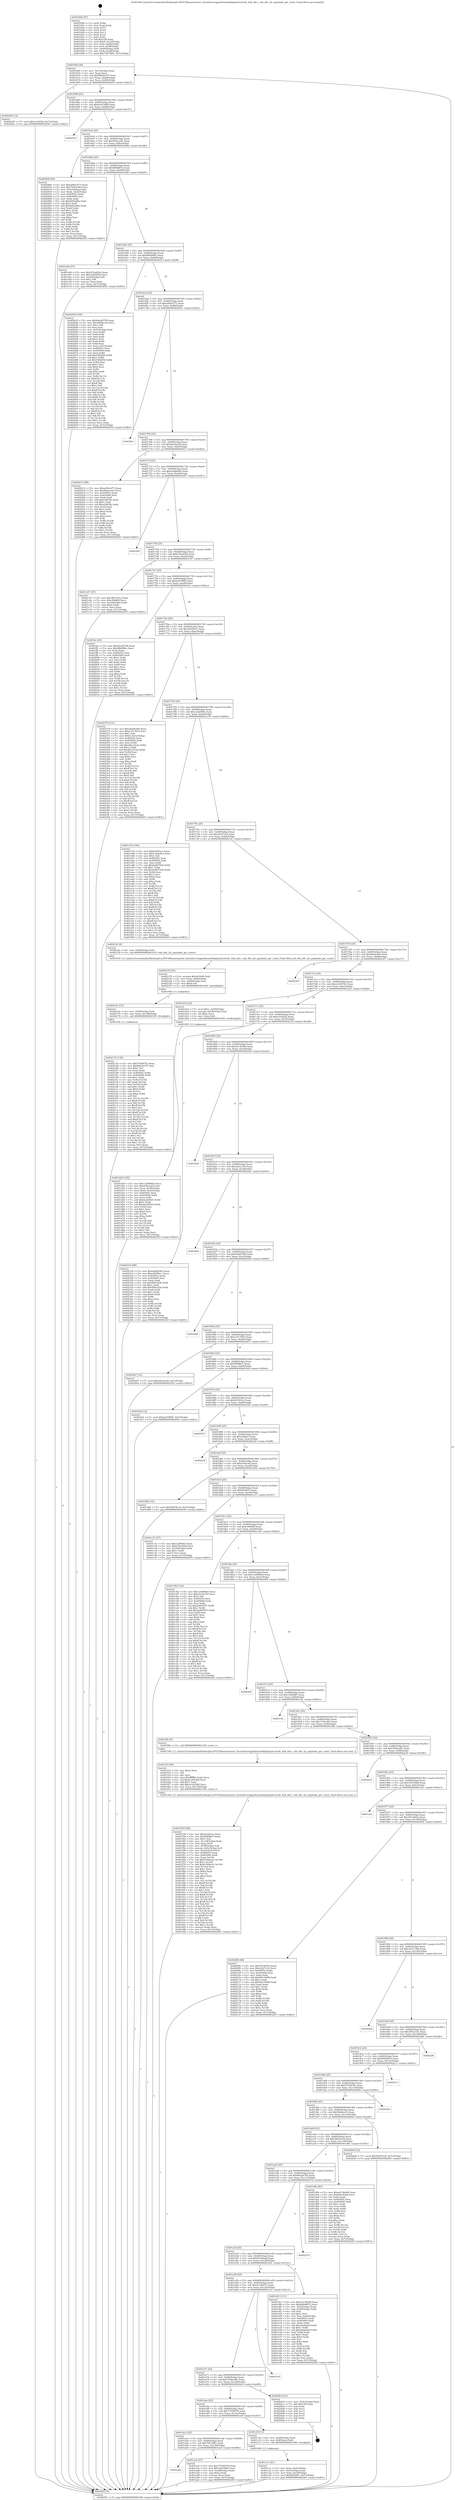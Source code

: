 digraph "0x401640" {
  label = "0x401640 (/mnt/c/Users/mathe/Desktop/tcc/POCII/binaries/extr_linuxdriversgpudrmamddisplaydccoredc_link_ddc.c_dal_ddc_i2c_payloads_get_count_Final-ollvm.out::main(0))"
  labelloc = "t"
  node[shape=record]

  Entry [label="",width=0.3,height=0.3,shape=circle,fillcolor=black,style=filled]
  "0x40166f" [label="{
     0x40166f [26]\l
     | [instrs]\l
     &nbsp;&nbsp;0x40166f \<+3\>: mov -0x7c(%rbp),%eax\l
     &nbsp;&nbsp;0x401672 \<+2\>: mov %eax,%ecx\l
     &nbsp;&nbsp;0x401674 \<+6\>: sub $0x86b3b747,%ecx\l
     &nbsp;&nbsp;0x40167a \<+3\>: mov %eax,-0x80(%rbp)\l
     &nbsp;&nbsp;0x40167d \<+6\>: mov %ecx,-0x84(%rbp)\l
     &nbsp;&nbsp;0x401683 \<+6\>: je 0000000000402205 \<main+0xbc5\>\l
  }"]
  "0x402205" [label="{
     0x402205 [12]\l
     | [instrs]\l
     &nbsp;&nbsp;0x402205 \<+7\>: movl $0xe3cf2f24,-0x7c(%rbp)\l
     &nbsp;&nbsp;0x40220c \<+5\>: jmp 00000000004025f3 \<main+0xfb3\>\l
  }"]
  "0x401689" [label="{
     0x401689 [25]\l
     | [instrs]\l
     &nbsp;&nbsp;0x401689 \<+5\>: jmp 000000000040168e \<main+0x4e\>\l
     &nbsp;&nbsp;0x40168e \<+3\>: mov -0x80(%rbp),%eax\l
     &nbsp;&nbsp;0x401691 \<+5\>: sub $0x8c9c7d94,%eax\l
     &nbsp;&nbsp;0x401696 \<+6\>: mov %eax,-0x88(%rbp)\l
     &nbsp;&nbsp;0x40169c \<+6\>: je 00000000004022a7 \<main+0xc67\>\l
  }"]
  Exit [label="",width=0.3,height=0.3,shape=circle,fillcolor=black,style=filled,peripheries=2]
  "0x4022a7" [label="{
     0x4022a7\l
  }", style=dashed]
  "0x4016a2" [label="{
     0x4016a2 [25]\l
     | [instrs]\l
     &nbsp;&nbsp;0x4016a2 \<+5\>: jmp 00000000004016a7 \<main+0x67\>\l
     &nbsp;&nbsp;0x4016a7 \<+3\>: mov -0x80(%rbp),%eax\l
     &nbsp;&nbsp;0x4016aa \<+5\>: sub $0x944ecc61,%eax\l
     &nbsp;&nbsp;0x4016af \<+6\>: mov %eax,-0x8c(%rbp)\l
     &nbsp;&nbsp;0x4016b5 \<+6\>: je 000000000040246b \<main+0xe2b\>\l
  }"]
  "0x40217b" [label="{
     0x40217b [138]\l
     | [instrs]\l
     &nbsp;&nbsp;0x40217b \<+5\>: mov $0x57e9476c,%eax\l
     &nbsp;&nbsp;0x402180 \<+5\>: mov $0x86b3b747,%esi\l
     &nbsp;&nbsp;0x402185 \<+2\>: mov $0x1,%cl\l
     &nbsp;&nbsp;0x402187 \<+2\>: xor %edx,%edx\l
     &nbsp;&nbsp;0x402189 \<+8\>: mov 0x40505c,%r8d\l
     &nbsp;&nbsp;0x402191 \<+8\>: mov 0x405060,%r9d\l
     &nbsp;&nbsp;0x402199 \<+3\>: sub $0x1,%edx\l
     &nbsp;&nbsp;0x40219c \<+3\>: mov %r8d,%r10d\l
     &nbsp;&nbsp;0x40219f \<+3\>: add %edx,%r10d\l
     &nbsp;&nbsp;0x4021a2 \<+4\>: imul %r10d,%r8d\l
     &nbsp;&nbsp;0x4021a6 \<+4\>: and $0x1,%r8d\l
     &nbsp;&nbsp;0x4021aa \<+4\>: cmp $0x0,%r8d\l
     &nbsp;&nbsp;0x4021ae \<+4\>: sete %r11b\l
     &nbsp;&nbsp;0x4021b2 \<+4\>: cmp $0xa,%r9d\l
     &nbsp;&nbsp;0x4021b6 \<+3\>: setl %bl\l
     &nbsp;&nbsp;0x4021b9 \<+3\>: mov %r11b,%r14b\l
     &nbsp;&nbsp;0x4021bc \<+4\>: xor $0xff,%r14b\l
     &nbsp;&nbsp;0x4021c0 \<+3\>: mov %bl,%r15b\l
     &nbsp;&nbsp;0x4021c3 \<+4\>: xor $0xff,%r15b\l
     &nbsp;&nbsp;0x4021c7 \<+3\>: xor $0x1,%cl\l
     &nbsp;&nbsp;0x4021ca \<+3\>: mov %r14b,%r12b\l
     &nbsp;&nbsp;0x4021cd \<+4\>: and $0xff,%r12b\l
     &nbsp;&nbsp;0x4021d1 \<+3\>: and %cl,%r11b\l
     &nbsp;&nbsp;0x4021d4 \<+3\>: mov %r15b,%r13b\l
     &nbsp;&nbsp;0x4021d7 \<+4\>: and $0xff,%r13b\l
     &nbsp;&nbsp;0x4021db \<+2\>: and %cl,%bl\l
     &nbsp;&nbsp;0x4021dd \<+3\>: or %r11b,%r12b\l
     &nbsp;&nbsp;0x4021e0 \<+3\>: or %bl,%r13b\l
     &nbsp;&nbsp;0x4021e3 \<+3\>: xor %r13b,%r12b\l
     &nbsp;&nbsp;0x4021e6 \<+3\>: or %r15b,%r14b\l
     &nbsp;&nbsp;0x4021e9 \<+4\>: xor $0xff,%r14b\l
     &nbsp;&nbsp;0x4021ed \<+3\>: or $0x1,%cl\l
     &nbsp;&nbsp;0x4021f0 \<+3\>: and %cl,%r14b\l
     &nbsp;&nbsp;0x4021f3 \<+3\>: or %r14b,%r12b\l
     &nbsp;&nbsp;0x4021f6 \<+4\>: test $0x1,%r12b\l
     &nbsp;&nbsp;0x4021fa \<+3\>: cmovne %esi,%eax\l
     &nbsp;&nbsp;0x4021fd \<+3\>: mov %eax,-0x7c(%rbp)\l
     &nbsp;&nbsp;0x402200 \<+5\>: jmp 00000000004025f3 \<main+0xfb3\>\l
  }"]
  "0x40246b" [label="{
     0x40246b [94]\l
     | [instrs]\l
     &nbsp;&nbsp;0x40246b \<+5\>: mov $0xa083e273,%eax\l
     &nbsp;&nbsp;0x402470 \<+5\>: mov $0x725be38e,%ecx\l
     &nbsp;&nbsp;0x402475 \<+3\>: mov -0x3c(%rbp),%edx\l
     &nbsp;&nbsp;0x402478 \<+3\>: mov %edx,-0x2c(%rbp)\l
     &nbsp;&nbsp;0x40247b \<+7\>: mov 0x40505c,%edx\l
     &nbsp;&nbsp;0x402482 \<+7\>: mov 0x405060,%esi\l
     &nbsp;&nbsp;0x402489 \<+2\>: mov %edx,%edi\l
     &nbsp;&nbsp;0x40248b \<+6\>: sub $0xf283ad6a,%edi\l
     &nbsp;&nbsp;0x402491 \<+3\>: sub $0x1,%edi\l
     &nbsp;&nbsp;0x402494 \<+6\>: add $0xf283ad6a,%edi\l
     &nbsp;&nbsp;0x40249a \<+3\>: imul %edi,%edx\l
     &nbsp;&nbsp;0x40249d \<+3\>: and $0x1,%edx\l
     &nbsp;&nbsp;0x4024a0 \<+3\>: cmp $0x0,%edx\l
     &nbsp;&nbsp;0x4024a3 \<+4\>: sete %r8b\l
     &nbsp;&nbsp;0x4024a7 \<+3\>: cmp $0xa,%esi\l
     &nbsp;&nbsp;0x4024aa \<+4\>: setl %r9b\l
     &nbsp;&nbsp;0x4024ae \<+3\>: mov %r8b,%r10b\l
     &nbsp;&nbsp;0x4024b1 \<+3\>: and %r9b,%r10b\l
     &nbsp;&nbsp;0x4024b4 \<+3\>: xor %r9b,%r8b\l
     &nbsp;&nbsp;0x4024b7 \<+3\>: or %r8b,%r10b\l
     &nbsp;&nbsp;0x4024ba \<+4\>: test $0x1,%r10b\l
     &nbsp;&nbsp;0x4024be \<+3\>: cmovne %ecx,%eax\l
     &nbsp;&nbsp;0x4024c1 \<+3\>: mov %eax,-0x7c(%rbp)\l
     &nbsp;&nbsp;0x4024c4 \<+5\>: jmp 00000000004025f3 \<main+0xfb3\>\l
  }"]
  "0x4016bb" [label="{
     0x4016bb [25]\l
     | [instrs]\l
     &nbsp;&nbsp;0x4016bb \<+5\>: jmp 00000000004016c0 \<main+0x80\>\l
     &nbsp;&nbsp;0x4016c0 \<+3\>: mov -0x80(%rbp),%eax\l
     &nbsp;&nbsp;0x4016c3 \<+5\>: sub $0x968fd872,%eax\l
     &nbsp;&nbsp;0x4016c8 \<+6\>: mov %eax,-0x90(%rbp)\l
     &nbsp;&nbsp;0x4016ce \<+6\>: je 0000000000401e60 \<main+0x820\>\l
  }"]
  "0x40216c" [label="{
     0x40216c [15]\l
     | [instrs]\l
     &nbsp;&nbsp;0x40216c \<+4\>: mov -0x58(%rbp),%rdi\l
     &nbsp;&nbsp;0x402170 \<+6\>: mov %eax,-0x138(%rbp)\l
     &nbsp;&nbsp;0x402176 \<+5\>: call 0000000000401030 \<free@plt\>\l
     | [calls]\l
     &nbsp;&nbsp;0x401030 \{1\} (unknown)\l
  }"]
  "0x401e60" [label="{
     0x401e60 [27]\l
     | [instrs]\l
     &nbsp;&nbsp;0x401e60 \<+5\>: mov $0x251ad02a,%eax\l
     &nbsp;&nbsp;0x401e65 \<+5\>: mov $0xca02065e,%ecx\l
     &nbsp;&nbsp;0x401e6a \<+3\>: mov -0x2d(%rbp),%dl\l
     &nbsp;&nbsp;0x401e6d \<+3\>: test $0x1,%dl\l
     &nbsp;&nbsp;0x401e70 \<+3\>: cmovne %ecx,%eax\l
     &nbsp;&nbsp;0x401e73 \<+3\>: mov %eax,-0x7c(%rbp)\l
     &nbsp;&nbsp;0x401e76 \<+5\>: jmp 00000000004025f3 \<main+0xfb3\>\l
  }"]
  "0x4016d4" [label="{
     0x4016d4 [25]\l
     | [instrs]\l
     &nbsp;&nbsp;0x4016d4 \<+5\>: jmp 00000000004016d9 \<main+0x99\>\l
     &nbsp;&nbsp;0x4016d9 \<+3\>: mov -0x80(%rbp),%eax\l
     &nbsp;&nbsp;0x4016dc \<+5\>: sub $0x98b09f4c,%eax\l
     &nbsp;&nbsp;0x4016e1 \<+6\>: mov %eax,-0x94(%rbp)\l
     &nbsp;&nbsp;0x4016e7 \<+6\>: je 000000000040203f \<main+0x9ff\>\l
  }"]
  "0x402155" [label="{
     0x402155 [23]\l
     | [instrs]\l
     &nbsp;&nbsp;0x402155 \<+10\>: movabs $0x4030d6,%rdi\l
     &nbsp;&nbsp;0x40215f \<+3\>: mov %eax,-0x60(%rbp)\l
     &nbsp;&nbsp;0x402162 \<+3\>: mov -0x60(%rbp),%esi\l
     &nbsp;&nbsp;0x402165 \<+2\>: mov $0x0,%al\l
     &nbsp;&nbsp;0x402167 \<+5\>: call 0000000000401040 \<printf@plt\>\l
     | [calls]\l
     &nbsp;&nbsp;0x401040 \{1\} (unknown)\l
  }"]
  "0x40203f" [label="{
     0x40203f [169]\l
     | [instrs]\l
     &nbsp;&nbsp;0x40203f \<+5\>: mov $0x64a26758,%eax\l
     &nbsp;&nbsp;0x402044 \<+5\>: mov $0x5bb8ee10,%ecx\l
     &nbsp;&nbsp;0x402049 \<+2\>: mov $0x1,%dl\l
     &nbsp;&nbsp;0x40204b \<+2\>: xor %esi,%esi\l
     &nbsp;&nbsp;0x40204d \<+3\>: mov -0x5c(%rbp),%edi\l
     &nbsp;&nbsp;0x402050 \<+3\>: mov %esi,%r8d\l
     &nbsp;&nbsp;0x402053 \<+3\>: sub %edi,%r8d\l
     &nbsp;&nbsp;0x402056 \<+2\>: mov %esi,%edi\l
     &nbsp;&nbsp;0x402058 \<+3\>: sub $0x1,%edi\l
     &nbsp;&nbsp;0x40205b \<+3\>: add %edi,%r8d\l
     &nbsp;&nbsp;0x40205e \<+3\>: sub %r8d,%esi\l
     &nbsp;&nbsp;0x402061 \<+3\>: mov %esi,-0x5c(%rbp)\l
     &nbsp;&nbsp;0x402064 \<+7\>: mov 0x40505c,%esi\l
     &nbsp;&nbsp;0x40206b \<+7\>: mov 0x405060,%edi\l
     &nbsp;&nbsp;0x402072 \<+3\>: mov %esi,%r8d\l
     &nbsp;&nbsp;0x402075 \<+7\>: add $0x5462f04,%r8d\l
     &nbsp;&nbsp;0x40207c \<+4\>: sub $0x1,%r8d\l
     &nbsp;&nbsp;0x402080 \<+7\>: sub $0x5462f04,%r8d\l
     &nbsp;&nbsp;0x402087 \<+4\>: imul %r8d,%esi\l
     &nbsp;&nbsp;0x40208b \<+3\>: and $0x1,%esi\l
     &nbsp;&nbsp;0x40208e \<+3\>: cmp $0x0,%esi\l
     &nbsp;&nbsp;0x402091 \<+4\>: sete %r9b\l
     &nbsp;&nbsp;0x402095 \<+3\>: cmp $0xa,%edi\l
     &nbsp;&nbsp;0x402098 \<+4\>: setl %r10b\l
     &nbsp;&nbsp;0x40209c \<+3\>: mov %r9b,%r11b\l
     &nbsp;&nbsp;0x40209f \<+4\>: xor $0xff,%r11b\l
     &nbsp;&nbsp;0x4020a3 \<+3\>: mov %r10b,%bl\l
     &nbsp;&nbsp;0x4020a6 \<+3\>: xor $0xff,%bl\l
     &nbsp;&nbsp;0x4020a9 \<+3\>: xor $0x1,%dl\l
     &nbsp;&nbsp;0x4020ac \<+3\>: mov %r11b,%r14b\l
     &nbsp;&nbsp;0x4020af \<+4\>: and $0xff,%r14b\l
     &nbsp;&nbsp;0x4020b3 \<+3\>: and %dl,%r9b\l
     &nbsp;&nbsp;0x4020b6 \<+3\>: mov %bl,%r15b\l
     &nbsp;&nbsp;0x4020b9 \<+4\>: and $0xff,%r15b\l
     &nbsp;&nbsp;0x4020bd \<+3\>: and %dl,%r10b\l
     &nbsp;&nbsp;0x4020c0 \<+3\>: or %r9b,%r14b\l
     &nbsp;&nbsp;0x4020c3 \<+3\>: or %r10b,%r15b\l
     &nbsp;&nbsp;0x4020c6 \<+3\>: xor %r15b,%r14b\l
     &nbsp;&nbsp;0x4020c9 \<+3\>: or %bl,%r11b\l
     &nbsp;&nbsp;0x4020cc \<+4\>: xor $0xff,%r11b\l
     &nbsp;&nbsp;0x4020d0 \<+3\>: or $0x1,%dl\l
     &nbsp;&nbsp;0x4020d3 \<+3\>: and %dl,%r11b\l
     &nbsp;&nbsp;0x4020d6 \<+3\>: or %r11b,%r14b\l
     &nbsp;&nbsp;0x4020d9 \<+4\>: test $0x1,%r14b\l
     &nbsp;&nbsp;0x4020dd \<+3\>: cmovne %ecx,%eax\l
     &nbsp;&nbsp;0x4020e0 \<+3\>: mov %eax,-0x7c(%rbp)\l
     &nbsp;&nbsp;0x4020e3 \<+5\>: jmp 00000000004025f3 \<main+0xfb3\>\l
  }"]
  "0x4016ed" [label="{
     0x4016ed [25]\l
     | [instrs]\l
     &nbsp;&nbsp;0x4016ed \<+5\>: jmp 00000000004016f2 \<main+0xb2\>\l
     &nbsp;&nbsp;0x4016f2 \<+3\>: mov -0x80(%rbp),%eax\l
     &nbsp;&nbsp;0x4016f5 \<+5\>: sub $0xa083e273,%eax\l
     &nbsp;&nbsp;0x4016fa \<+6\>: mov %eax,-0x98(%rbp)\l
     &nbsp;&nbsp;0x401700 \<+6\>: je 00000000004025ec \<main+0xfac\>\l
  }"]
  "0x401f38" [label="{
     0x401f38 [168]\l
     | [instrs]\l
     &nbsp;&nbsp;0x401f38 \<+5\>: mov $0xfc0391ec,%ecx\l
     &nbsp;&nbsp;0x401f3d \<+5\>: mov $0xf0f9f8e7,%edx\l
     &nbsp;&nbsp;0x401f42 \<+3\>: mov $0x1,%sil\l
     &nbsp;&nbsp;0x401f45 \<+6\>: mov -0x134(%rbp),%edi\l
     &nbsp;&nbsp;0x401f4b \<+3\>: imul %eax,%edi\l
     &nbsp;&nbsp;0x401f4e \<+4\>: mov -0x58(%rbp),%r8\l
     &nbsp;&nbsp;0x401f52 \<+4\>: movslq -0x5c(%rbp),%r9\l
     &nbsp;&nbsp;0x401f56 \<+4\>: mov %edi,(%r8,%r9,4)\l
     &nbsp;&nbsp;0x401f5a \<+7\>: mov 0x40505c,%eax\l
     &nbsp;&nbsp;0x401f61 \<+7\>: mov 0x405060,%edi\l
     &nbsp;&nbsp;0x401f68 \<+3\>: mov %eax,%r10d\l
     &nbsp;&nbsp;0x401f6b \<+7\>: sub $0x61964e2c,%r10d\l
     &nbsp;&nbsp;0x401f72 \<+4\>: sub $0x1,%r10d\l
     &nbsp;&nbsp;0x401f76 \<+7\>: add $0x61964e2c,%r10d\l
     &nbsp;&nbsp;0x401f7d \<+4\>: imul %r10d,%eax\l
     &nbsp;&nbsp;0x401f81 \<+3\>: and $0x1,%eax\l
     &nbsp;&nbsp;0x401f84 \<+3\>: cmp $0x0,%eax\l
     &nbsp;&nbsp;0x401f87 \<+4\>: sete %r11b\l
     &nbsp;&nbsp;0x401f8b \<+3\>: cmp $0xa,%edi\l
     &nbsp;&nbsp;0x401f8e \<+3\>: setl %bl\l
     &nbsp;&nbsp;0x401f91 \<+3\>: mov %r11b,%r14b\l
     &nbsp;&nbsp;0x401f94 \<+4\>: xor $0xff,%r14b\l
     &nbsp;&nbsp;0x401f98 \<+3\>: mov %bl,%r15b\l
     &nbsp;&nbsp;0x401f9b \<+4\>: xor $0xff,%r15b\l
     &nbsp;&nbsp;0x401f9f \<+4\>: xor $0x1,%sil\l
     &nbsp;&nbsp;0x401fa3 \<+3\>: mov %r14b,%r12b\l
     &nbsp;&nbsp;0x401fa6 \<+4\>: and $0xff,%r12b\l
     &nbsp;&nbsp;0x401faa \<+3\>: and %sil,%r11b\l
     &nbsp;&nbsp;0x401fad \<+3\>: mov %r15b,%r13b\l
     &nbsp;&nbsp;0x401fb0 \<+4\>: and $0xff,%r13b\l
     &nbsp;&nbsp;0x401fb4 \<+3\>: and %sil,%bl\l
     &nbsp;&nbsp;0x401fb7 \<+3\>: or %r11b,%r12b\l
     &nbsp;&nbsp;0x401fba \<+3\>: or %bl,%r13b\l
     &nbsp;&nbsp;0x401fbd \<+3\>: xor %r13b,%r12b\l
     &nbsp;&nbsp;0x401fc0 \<+3\>: or %r15b,%r14b\l
     &nbsp;&nbsp;0x401fc3 \<+4\>: xor $0xff,%r14b\l
     &nbsp;&nbsp;0x401fc7 \<+4\>: or $0x1,%sil\l
     &nbsp;&nbsp;0x401fcb \<+3\>: and %sil,%r14b\l
     &nbsp;&nbsp;0x401fce \<+3\>: or %r14b,%r12b\l
     &nbsp;&nbsp;0x401fd1 \<+4\>: test $0x1,%r12b\l
     &nbsp;&nbsp;0x401fd5 \<+3\>: cmovne %edx,%ecx\l
     &nbsp;&nbsp;0x401fd8 \<+3\>: mov %ecx,-0x7c(%rbp)\l
     &nbsp;&nbsp;0x401fdb \<+5\>: jmp 00000000004025f3 \<main+0xfb3\>\l
  }"]
  "0x4025ec" [label="{
     0x4025ec\l
  }", style=dashed]
  "0x401706" [label="{
     0x401706 [25]\l
     | [instrs]\l
     &nbsp;&nbsp;0x401706 \<+5\>: jmp 000000000040170b \<main+0xcb\>\l
     &nbsp;&nbsp;0x40170b \<+3\>: mov -0x80(%rbp),%eax\l
     &nbsp;&nbsp;0x40170e \<+5\>: sub $0xa9c5aa36,%eax\l
     &nbsp;&nbsp;0x401713 \<+6\>: mov %eax,-0x9c(%rbp)\l
     &nbsp;&nbsp;0x401719 \<+6\>: je 0000000000402413 \<main+0xdd3\>\l
  }"]
  "0x401f10" [label="{
     0x401f10 [40]\l
     | [instrs]\l
     &nbsp;&nbsp;0x401f10 \<+5\>: mov $0x2,%ecx\l
     &nbsp;&nbsp;0x401f15 \<+1\>: cltd\l
     &nbsp;&nbsp;0x401f16 \<+2\>: idiv %ecx\l
     &nbsp;&nbsp;0x401f18 \<+6\>: imul $0xfffffffe,%edx,%ecx\l
     &nbsp;&nbsp;0x401f1e \<+6\>: sub $0xa1c0236d,%ecx\l
     &nbsp;&nbsp;0x401f24 \<+3\>: add $0x1,%ecx\l
     &nbsp;&nbsp;0x401f27 \<+6\>: add $0xa1c0236d,%ecx\l
     &nbsp;&nbsp;0x401f2d \<+6\>: mov %ecx,-0x134(%rbp)\l
     &nbsp;&nbsp;0x401f33 \<+5\>: call 0000000000401160 \<next_i\>\l
     | [calls]\l
     &nbsp;&nbsp;0x401160 \{1\} (/mnt/c/Users/mathe/Desktop/tcc/POCII/binaries/extr_linuxdriversgpudrmamddisplaydccoredc_link_ddc.c_dal_ddc_i2c_payloads_get_count_Final-ollvm.out::next_i)\l
  }"]
  "0x402413" [label="{
     0x402413 [88]\l
     | [instrs]\l
     &nbsp;&nbsp;0x402413 \<+5\>: mov $0xa083e273,%eax\l
     &nbsp;&nbsp;0x402418 \<+5\>: mov $0x944ecc61,%ecx\l
     &nbsp;&nbsp;0x40241d \<+7\>: mov 0x40505c,%edx\l
     &nbsp;&nbsp;0x402424 \<+7\>: mov 0x405060,%esi\l
     &nbsp;&nbsp;0x40242b \<+2\>: mov %edx,%edi\l
     &nbsp;&nbsp;0x40242d \<+6\>: add $0xe26f39c,%edi\l
     &nbsp;&nbsp;0x402433 \<+3\>: sub $0x1,%edi\l
     &nbsp;&nbsp;0x402436 \<+6\>: sub $0xe26f39c,%edi\l
     &nbsp;&nbsp;0x40243c \<+3\>: imul %edi,%edx\l
     &nbsp;&nbsp;0x40243f \<+3\>: and $0x1,%edx\l
     &nbsp;&nbsp;0x402442 \<+3\>: cmp $0x0,%edx\l
     &nbsp;&nbsp;0x402445 \<+4\>: sete %r8b\l
     &nbsp;&nbsp;0x402449 \<+3\>: cmp $0xa,%esi\l
     &nbsp;&nbsp;0x40244c \<+4\>: setl %r9b\l
     &nbsp;&nbsp;0x402450 \<+3\>: mov %r8b,%r10b\l
     &nbsp;&nbsp;0x402453 \<+3\>: and %r9b,%r10b\l
     &nbsp;&nbsp;0x402456 \<+3\>: xor %r9b,%r8b\l
     &nbsp;&nbsp;0x402459 \<+3\>: or %r8b,%r10b\l
     &nbsp;&nbsp;0x40245c \<+4\>: test $0x1,%r10b\l
     &nbsp;&nbsp;0x402460 \<+3\>: cmovne %ecx,%eax\l
     &nbsp;&nbsp;0x402463 \<+3\>: mov %eax,-0x7c(%rbp)\l
     &nbsp;&nbsp;0x402466 \<+5\>: jmp 00000000004025f3 \<main+0xfb3\>\l
  }"]
  "0x40171f" [label="{
     0x40171f [25]\l
     | [instrs]\l
     &nbsp;&nbsp;0x40171f \<+5\>: jmp 0000000000401724 \<main+0xe4\>\l
     &nbsp;&nbsp;0x401724 \<+3\>: mov -0x80(%rbp),%eax\l
     &nbsp;&nbsp;0x401727 \<+5\>: sub $0xacb4ba08,%eax\l
     &nbsp;&nbsp;0x40172c \<+6\>: mov %eax,-0xa0(%rbp)\l
     &nbsp;&nbsp;0x401732 \<+6\>: je 0000000000401b67 \<main+0x527\>\l
  }"]
  "0x401d29" [label="{
     0x401d29 [105]\l
     | [instrs]\l
     &nbsp;&nbsp;0x401d29 \<+5\>: mov $0x12499620,%ecx\l
     &nbsp;&nbsp;0x401d2e \<+5\>: mov $0x439a3eb,%edx\l
     &nbsp;&nbsp;0x401d33 \<+4\>: mov %rax,-0x58(%rbp)\l
     &nbsp;&nbsp;0x401d37 \<+7\>: movl $0x0,-0x5c(%rbp)\l
     &nbsp;&nbsp;0x401d3e \<+7\>: mov 0x40505c,%esi\l
     &nbsp;&nbsp;0x401d45 \<+8\>: mov 0x405060,%r8d\l
     &nbsp;&nbsp;0x401d4d \<+3\>: mov %esi,%r9d\l
     &nbsp;&nbsp;0x401d50 \<+7\>: add $0xdecb5045,%r9d\l
     &nbsp;&nbsp;0x401d57 \<+4\>: sub $0x1,%r9d\l
     &nbsp;&nbsp;0x401d5b \<+7\>: sub $0xdecb5045,%r9d\l
     &nbsp;&nbsp;0x401d62 \<+4\>: imul %r9d,%esi\l
     &nbsp;&nbsp;0x401d66 \<+3\>: and $0x1,%esi\l
     &nbsp;&nbsp;0x401d69 \<+3\>: cmp $0x0,%esi\l
     &nbsp;&nbsp;0x401d6c \<+4\>: sete %r10b\l
     &nbsp;&nbsp;0x401d70 \<+4\>: cmp $0xa,%r8d\l
     &nbsp;&nbsp;0x401d74 \<+4\>: setl %r11b\l
     &nbsp;&nbsp;0x401d78 \<+3\>: mov %r10b,%bl\l
     &nbsp;&nbsp;0x401d7b \<+3\>: and %r11b,%bl\l
     &nbsp;&nbsp;0x401d7e \<+3\>: xor %r11b,%r10b\l
     &nbsp;&nbsp;0x401d81 \<+3\>: or %r10b,%bl\l
     &nbsp;&nbsp;0x401d84 \<+3\>: test $0x1,%bl\l
     &nbsp;&nbsp;0x401d87 \<+3\>: cmovne %edx,%ecx\l
     &nbsp;&nbsp;0x401d8a \<+3\>: mov %ecx,-0x7c(%rbp)\l
     &nbsp;&nbsp;0x401d8d \<+5\>: jmp 00000000004025f3 \<main+0xfb3\>\l
  }"]
  "0x401b67" [label="{
     0x401b67\l
  }", style=dashed]
  "0x401738" [label="{
     0x401738 [25]\l
     | [instrs]\l
     &nbsp;&nbsp;0x401738 \<+5\>: jmp 000000000040173d \<main+0xfd\>\l
     &nbsp;&nbsp;0x40173d \<+3\>: mov -0x80(%rbp),%eax\l
     &nbsp;&nbsp;0x401740 \<+5\>: sub $0xb78c4d5d,%eax\l
     &nbsp;&nbsp;0x401745 \<+6\>: mov %eax,-0xa4(%rbp)\l
     &nbsp;&nbsp;0x40174b \<+6\>: je 0000000000401c67 \<main+0x627\>\l
  }"]
  "0x401c1c" [label="{
     0x401c1c [21]\l
     | [instrs]\l
     &nbsp;&nbsp;0x401c1c \<+3\>: mov %eax,-0x4c(%rbp)\l
     &nbsp;&nbsp;0x401c1f \<+3\>: mov -0x4c(%rbp),%eax\l
     &nbsp;&nbsp;0x401c22 \<+3\>: mov %eax,-0x34(%rbp)\l
     &nbsp;&nbsp;0x401c25 \<+7\>: movl $0xbf5285c,-0x7c(%rbp)\l
     &nbsp;&nbsp;0x401c2c \<+5\>: jmp 00000000004025f3 \<main+0xfb3\>\l
  }"]
  "0x401c67" [label="{
     0x401c67 [27]\l
     | [instrs]\l
     &nbsp;&nbsp;0x401c67 \<+5\>: mov $0x3f012141,%eax\l
     &nbsp;&nbsp;0x401c6c \<+5\>: mov $0xc90dd0f,%ecx\l
     &nbsp;&nbsp;0x401c71 \<+3\>: mov -0x34(%rbp),%edx\l
     &nbsp;&nbsp;0x401c74 \<+3\>: cmp $0x0,%edx\l
     &nbsp;&nbsp;0x401c77 \<+3\>: cmove %ecx,%eax\l
     &nbsp;&nbsp;0x401c7a \<+3\>: mov %eax,-0x7c(%rbp)\l
     &nbsp;&nbsp;0x401c7d \<+5\>: jmp 00000000004025f3 \<main+0xfb3\>\l
  }"]
  "0x401751" [label="{
     0x401751 [25]\l
     | [instrs]\l
     &nbsp;&nbsp;0x401751 \<+5\>: jmp 0000000000401756 \<main+0x116\>\l
     &nbsp;&nbsp;0x401756 \<+3\>: mov -0x80(%rbp),%eax\l
     &nbsp;&nbsp;0x401759 \<+5\>: sub $0xba47f895,%eax\l
     &nbsp;&nbsp;0x40175e \<+6\>: mov %eax,-0xa8(%rbp)\l
     &nbsp;&nbsp;0x401764 \<+6\>: je 0000000000401fec \<main+0x9ac\>\l
  }"]
  "0x401640" [label="{
     0x401640 [47]\l
     | [instrs]\l
     &nbsp;&nbsp;0x401640 \<+1\>: push %rbp\l
     &nbsp;&nbsp;0x401641 \<+3\>: mov %rsp,%rbp\l
     &nbsp;&nbsp;0x401644 \<+2\>: push %r15\l
     &nbsp;&nbsp;0x401646 \<+2\>: push %r14\l
     &nbsp;&nbsp;0x401648 \<+2\>: push %r13\l
     &nbsp;&nbsp;0x40164a \<+2\>: push %r12\l
     &nbsp;&nbsp;0x40164c \<+1\>: push %rbx\l
     &nbsp;&nbsp;0x40164d \<+7\>: sub $0x128,%rsp\l
     &nbsp;&nbsp;0x401654 \<+7\>: movl $0x0,-0x3c(%rbp)\l
     &nbsp;&nbsp;0x40165b \<+3\>: mov %edi,-0x40(%rbp)\l
     &nbsp;&nbsp;0x40165e \<+4\>: mov %rsi,-0x48(%rbp)\l
     &nbsp;&nbsp;0x401662 \<+3\>: mov -0x40(%rbp),%edi\l
     &nbsp;&nbsp;0x401665 \<+3\>: mov %edi,-0x38(%rbp)\l
     &nbsp;&nbsp;0x401668 \<+7\>: movl $0x79274f81,-0x7c(%rbp)\l
  }"]
  "0x401fec" [label="{
     0x401fec [83]\l
     | [instrs]\l
     &nbsp;&nbsp;0x401fec \<+5\>: mov $0x64a26758,%eax\l
     &nbsp;&nbsp;0x401ff1 \<+5\>: mov $0x98b09f4c,%ecx\l
     &nbsp;&nbsp;0x401ff6 \<+2\>: xor %edx,%edx\l
     &nbsp;&nbsp;0x401ff8 \<+7\>: mov 0x40505c,%esi\l
     &nbsp;&nbsp;0x401fff \<+7\>: mov 0x405060,%edi\l
     &nbsp;&nbsp;0x402006 \<+3\>: sub $0x1,%edx\l
     &nbsp;&nbsp;0x402009 \<+3\>: mov %esi,%r8d\l
     &nbsp;&nbsp;0x40200c \<+3\>: add %edx,%r8d\l
     &nbsp;&nbsp;0x40200f \<+4\>: imul %r8d,%esi\l
     &nbsp;&nbsp;0x402013 \<+3\>: and $0x1,%esi\l
     &nbsp;&nbsp;0x402016 \<+3\>: cmp $0x0,%esi\l
     &nbsp;&nbsp;0x402019 \<+4\>: sete %r9b\l
     &nbsp;&nbsp;0x40201d \<+3\>: cmp $0xa,%edi\l
     &nbsp;&nbsp;0x402020 \<+4\>: setl %r10b\l
     &nbsp;&nbsp;0x402024 \<+3\>: mov %r9b,%r11b\l
     &nbsp;&nbsp;0x402027 \<+3\>: and %r10b,%r11b\l
     &nbsp;&nbsp;0x40202a \<+3\>: xor %r10b,%r9b\l
     &nbsp;&nbsp;0x40202d \<+3\>: or %r9b,%r11b\l
     &nbsp;&nbsp;0x402030 \<+4\>: test $0x1,%r11b\l
     &nbsp;&nbsp;0x402034 \<+3\>: cmovne %ecx,%eax\l
     &nbsp;&nbsp;0x402037 \<+3\>: mov %eax,-0x7c(%rbp)\l
     &nbsp;&nbsp;0x40203a \<+5\>: jmp 00000000004025f3 \<main+0xfb3\>\l
  }"]
  "0x40176a" [label="{
     0x40176a [25]\l
     | [instrs]\l
     &nbsp;&nbsp;0x40176a \<+5\>: jmp 000000000040176f \<main+0x12f\>\l
     &nbsp;&nbsp;0x40176f \<+3\>: mov -0x80(%rbp),%eax\l
     &nbsp;&nbsp;0x401772 \<+5\>: sub $0xc6458ec1,%eax\l
     &nbsp;&nbsp;0x401777 \<+6\>: mov %eax,-0xac(%rbp)\l
     &nbsp;&nbsp;0x40177d \<+6\>: je 0000000000402370 \<main+0xd30\>\l
  }"]
  "0x4025f3" [label="{
     0x4025f3 [5]\l
     | [instrs]\l
     &nbsp;&nbsp;0x4025f3 \<+5\>: jmp 000000000040166f \<main+0x2f\>\l
  }"]
  "0x402370" [label="{
     0x402370 [151]\l
     | [instrs]\l
     &nbsp;&nbsp;0x402370 \<+5\>: mov $0xeba84366,%eax\l
     &nbsp;&nbsp;0x402375 \<+5\>: mov $0xec5176b3,%ecx\l
     &nbsp;&nbsp;0x40237a \<+2\>: mov $0x1,%dl\l
     &nbsp;&nbsp;0x40237c \<+7\>: movl $0x0,-0x3c(%rbp)\l
     &nbsp;&nbsp;0x402383 \<+7\>: mov 0x40505c,%esi\l
     &nbsp;&nbsp;0x40238a \<+7\>: mov 0x405060,%edi\l
     &nbsp;&nbsp;0x402391 \<+3\>: mov %esi,%r8d\l
     &nbsp;&nbsp;0x402394 \<+7\>: add $0xd0e1d12a,%r8d\l
     &nbsp;&nbsp;0x40239b \<+4\>: sub $0x1,%r8d\l
     &nbsp;&nbsp;0x40239f \<+7\>: sub $0xd0e1d12a,%r8d\l
     &nbsp;&nbsp;0x4023a6 \<+4\>: imul %r8d,%esi\l
     &nbsp;&nbsp;0x4023aa \<+3\>: and $0x1,%esi\l
     &nbsp;&nbsp;0x4023ad \<+3\>: cmp $0x0,%esi\l
     &nbsp;&nbsp;0x4023b0 \<+4\>: sete %r9b\l
     &nbsp;&nbsp;0x4023b4 \<+3\>: cmp $0xa,%edi\l
     &nbsp;&nbsp;0x4023b7 \<+4\>: setl %r10b\l
     &nbsp;&nbsp;0x4023bb \<+3\>: mov %r9b,%r11b\l
     &nbsp;&nbsp;0x4023be \<+4\>: xor $0xff,%r11b\l
     &nbsp;&nbsp;0x4023c2 \<+3\>: mov %r10b,%bl\l
     &nbsp;&nbsp;0x4023c5 \<+3\>: xor $0xff,%bl\l
     &nbsp;&nbsp;0x4023c8 \<+3\>: xor $0x0,%dl\l
     &nbsp;&nbsp;0x4023cb \<+3\>: mov %r11b,%r14b\l
     &nbsp;&nbsp;0x4023ce \<+4\>: and $0x0,%r14b\l
     &nbsp;&nbsp;0x4023d2 \<+3\>: and %dl,%r9b\l
     &nbsp;&nbsp;0x4023d5 \<+3\>: mov %bl,%r15b\l
     &nbsp;&nbsp;0x4023d8 \<+4\>: and $0x0,%r15b\l
     &nbsp;&nbsp;0x4023dc \<+3\>: and %dl,%r10b\l
     &nbsp;&nbsp;0x4023df \<+3\>: or %r9b,%r14b\l
     &nbsp;&nbsp;0x4023e2 \<+3\>: or %r10b,%r15b\l
     &nbsp;&nbsp;0x4023e5 \<+3\>: xor %r15b,%r14b\l
     &nbsp;&nbsp;0x4023e8 \<+3\>: or %bl,%r11b\l
     &nbsp;&nbsp;0x4023eb \<+4\>: xor $0xff,%r11b\l
     &nbsp;&nbsp;0x4023ef \<+3\>: or $0x0,%dl\l
     &nbsp;&nbsp;0x4023f2 \<+3\>: and %dl,%r11b\l
     &nbsp;&nbsp;0x4023f5 \<+3\>: or %r11b,%r14b\l
     &nbsp;&nbsp;0x4023f8 \<+4\>: test $0x1,%r14b\l
     &nbsp;&nbsp;0x4023fc \<+3\>: cmovne %ecx,%eax\l
     &nbsp;&nbsp;0x4023ff \<+3\>: mov %eax,-0x7c(%rbp)\l
     &nbsp;&nbsp;0x402402 \<+5\>: jmp 00000000004025f3 \<main+0xfb3\>\l
  }"]
  "0x401783" [label="{
     0x401783 [25]\l
     | [instrs]\l
     &nbsp;&nbsp;0x401783 \<+5\>: jmp 0000000000401788 \<main+0x148\>\l
     &nbsp;&nbsp;0x401788 \<+3\>: mov -0x80(%rbp),%eax\l
     &nbsp;&nbsp;0x40178b \<+5\>: sub $0xca02065e,%eax\l
     &nbsp;&nbsp;0x401790 \<+6\>: mov %eax,-0xb0(%rbp)\l
     &nbsp;&nbsp;0x401796 \<+6\>: je 0000000000401e7b \<main+0x83b\>\l
  }"]
  "0x401abc" [label="{
     0x401abc\l
  }", style=dashed]
  "0x401e7b" [label="{
     0x401e7b [144]\l
     | [instrs]\l
     &nbsp;&nbsp;0x401e7b \<+5\>: mov $0xfc0391ec,%eax\l
     &nbsp;&nbsp;0x401e80 \<+5\>: mov $0x1344c0e3,%ecx\l
     &nbsp;&nbsp;0x401e85 \<+2\>: mov $0x1,%dl\l
     &nbsp;&nbsp;0x401e87 \<+7\>: mov 0x40505c,%esi\l
     &nbsp;&nbsp;0x401e8e \<+7\>: mov 0x405060,%edi\l
     &nbsp;&nbsp;0x401e95 \<+3\>: mov %esi,%r8d\l
     &nbsp;&nbsp;0x401e98 \<+7\>: sub $0x6a697529,%r8d\l
     &nbsp;&nbsp;0x401e9f \<+4\>: sub $0x1,%r8d\l
     &nbsp;&nbsp;0x401ea3 \<+7\>: add $0x6a697529,%r8d\l
     &nbsp;&nbsp;0x401eaa \<+4\>: imul %r8d,%esi\l
     &nbsp;&nbsp;0x401eae \<+3\>: and $0x1,%esi\l
     &nbsp;&nbsp;0x401eb1 \<+3\>: cmp $0x0,%esi\l
     &nbsp;&nbsp;0x401eb4 \<+4\>: sete %r9b\l
     &nbsp;&nbsp;0x401eb8 \<+3\>: cmp $0xa,%edi\l
     &nbsp;&nbsp;0x401ebb \<+4\>: setl %r10b\l
     &nbsp;&nbsp;0x401ebf \<+3\>: mov %r9b,%r11b\l
     &nbsp;&nbsp;0x401ec2 \<+4\>: xor $0xff,%r11b\l
     &nbsp;&nbsp;0x401ec6 \<+3\>: mov %r10b,%bl\l
     &nbsp;&nbsp;0x401ec9 \<+3\>: xor $0xff,%bl\l
     &nbsp;&nbsp;0x401ecc \<+3\>: xor $0x1,%dl\l
     &nbsp;&nbsp;0x401ecf \<+3\>: mov %r11b,%r14b\l
     &nbsp;&nbsp;0x401ed2 \<+4\>: and $0xff,%r14b\l
     &nbsp;&nbsp;0x401ed6 \<+3\>: and %dl,%r9b\l
     &nbsp;&nbsp;0x401ed9 \<+3\>: mov %bl,%r15b\l
     &nbsp;&nbsp;0x401edc \<+4\>: and $0xff,%r15b\l
     &nbsp;&nbsp;0x401ee0 \<+3\>: and %dl,%r10b\l
     &nbsp;&nbsp;0x401ee3 \<+3\>: or %r9b,%r14b\l
     &nbsp;&nbsp;0x401ee6 \<+3\>: or %r10b,%r15b\l
     &nbsp;&nbsp;0x401ee9 \<+3\>: xor %r15b,%r14b\l
     &nbsp;&nbsp;0x401eec \<+3\>: or %bl,%r11b\l
     &nbsp;&nbsp;0x401eef \<+4\>: xor $0xff,%r11b\l
     &nbsp;&nbsp;0x401ef3 \<+3\>: or $0x1,%dl\l
     &nbsp;&nbsp;0x401ef6 \<+3\>: and %dl,%r11b\l
     &nbsp;&nbsp;0x401ef9 \<+3\>: or %r11b,%r14b\l
     &nbsp;&nbsp;0x401efc \<+4\>: test $0x1,%r14b\l
     &nbsp;&nbsp;0x401f00 \<+3\>: cmovne %ecx,%eax\l
     &nbsp;&nbsp;0x401f03 \<+3\>: mov %eax,-0x7c(%rbp)\l
     &nbsp;&nbsp;0x401f06 \<+5\>: jmp 00000000004025f3 \<main+0xfb3\>\l
  }"]
  "0x40179c" [label="{
     0x40179c [25]\l
     | [instrs]\l
     &nbsp;&nbsp;0x40179c \<+5\>: jmp 00000000004017a1 \<main+0x161\>\l
     &nbsp;&nbsp;0x4017a1 \<+3\>: mov -0x80(%rbp),%eax\l
     &nbsp;&nbsp;0x4017a4 \<+5\>: sub $0xcf227212,%eax\l
     &nbsp;&nbsp;0x4017a9 \<+6\>: mov %eax,-0xb4(%rbp)\l
     &nbsp;&nbsp;0x4017af \<+6\>: je 000000000040214c \<main+0xb0c\>\l
  }"]
  "0x401ac6" [label="{
     0x401ac6 [27]\l
     | [instrs]\l
     &nbsp;&nbsp;0x401ac6 \<+5\>: mov $0x77650078,%eax\l
     &nbsp;&nbsp;0x401acb \<+5\>: mov $0x1bf109b8,%ecx\l
     &nbsp;&nbsp;0x401ad0 \<+3\>: mov -0x38(%rbp),%edx\l
     &nbsp;&nbsp;0x401ad3 \<+3\>: cmp $0x2,%edx\l
     &nbsp;&nbsp;0x401ad6 \<+3\>: cmovne %ecx,%eax\l
     &nbsp;&nbsp;0x401ad9 \<+3\>: mov %eax,-0x7c(%rbp)\l
     &nbsp;&nbsp;0x401adc \<+5\>: jmp 00000000004025f3 \<main+0xfb3\>\l
  }"]
  "0x40214c" [label="{
     0x40214c [9]\l
     | [instrs]\l
     &nbsp;&nbsp;0x40214c \<+4\>: mov -0x58(%rbp),%rdi\l
     &nbsp;&nbsp;0x402150 \<+5\>: call 0000000000401430 \<dal_ddc_i2c_payloads_get_count\>\l
     | [calls]\l
     &nbsp;&nbsp;0x401430 \{1\} (/mnt/c/Users/mathe/Desktop/tcc/POCII/binaries/extr_linuxdriversgpudrmamddisplaydccoredc_link_ddc.c_dal_ddc_i2c_payloads_get_count_Final-ollvm.out::dal_ddc_i2c_payloads_get_count)\l
  }"]
  "0x4017b5" [label="{
     0x4017b5 [25]\l
     | [instrs]\l
     &nbsp;&nbsp;0x4017b5 \<+5\>: jmp 00000000004017ba \<main+0x17a\>\l
     &nbsp;&nbsp;0x4017ba \<+3\>: mov -0x80(%rbp),%eax\l
     &nbsp;&nbsp;0x4017bd \<+5\>: sub $0xd6e4e9e9,%eax\l
     &nbsp;&nbsp;0x4017c2 \<+6\>: mov %eax,-0xb8(%rbp)\l
     &nbsp;&nbsp;0x4017c8 \<+6\>: je 0000000000402307 \<main+0xcc7\>\l
  }"]
  "0x401aa3" [label="{
     0x401aa3 [25]\l
     | [instrs]\l
     &nbsp;&nbsp;0x401aa3 \<+5\>: jmp 0000000000401aa8 \<main+0x468\>\l
     &nbsp;&nbsp;0x401aa8 \<+3\>: mov -0x80(%rbp),%eax\l
     &nbsp;&nbsp;0x401aab \<+5\>: sub $0x79274f81,%eax\l
     &nbsp;&nbsp;0x401ab0 \<+6\>: mov %eax,-0x130(%rbp)\l
     &nbsp;&nbsp;0x401ab6 \<+6\>: je 0000000000401ac6 \<main+0x486\>\l
  }"]
  "0x402307" [label="{
     0x402307\l
  }", style=dashed]
  "0x4017ce" [label="{
     0x4017ce [25]\l
     | [instrs]\l
     &nbsp;&nbsp;0x4017ce \<+5\>: jmp 00000000004017d3 \<main+0x193\>\l
     &nbsp;&nbsp;0x4017d3 \<+3\>: mov -0x80(%rbp),%eax\l
     &nbsp;&nbsp;0x4017d6 \<+5\>: sub $0xe2c567d3,%eax\l
     &nbsp;&nbsp;0x4017db \<+6\>: mov %eax,-0xbc(%rbp)\l
     &nbsp;&nbsp;0x4017e1 \<+6\>: je 0000000000401d12 \<main+0x6d2\>\l
  }"]
  "0x401c0f" [label="{
     0x401c0f [13]\l
     | [instrs]\l
     &nbsp;&nbsp;0x401c0f \<+4\>: mov -0x48(%rbp),%rax\l
     &nbsp;&nbsp;0x401c13 \<+4\>: mov 0x8(%rax),%rdi\l
     &nbsp;&nbsp;0x401c17 \<+5\>: call 0000000000401060 \<atoi@plt\>\l
     | [calls]\l
     &nbsp;&nbsp;0x401060 \{1\} (unknown)\l
  }"]
  "0x401d12" [label="{
     0x401d12 [23]\l
     | [instrs]\l
     &nbsp;&nbsp;0x401d12 \<+7\>: movl $0x1,-0x50(%rbp)\l
     &nbsp;&nbsp;0x401d19 \<+4\>: movslq -0x50(%rbp),%rax\l
     &nbsp;&nbsp;0x401d1d \<+4\>: shl $0x2,%rax\l
     &nbsp;&nbsp;0x401d21 \<+3\>: mov %rax,%rdi\l
     &nbsp;&nbsp;0x401d24 \<+5\>: call 0000000000401050 \<malloc@plt\>\l
     | [calls]\l
     &nbsp;&nbsp;0x401050 \{1\} (unknown)\l
  }"]
  "0x4017e7" [label="{
     0x4017e7 [25]\l
     | [instrs]\l
     &nbsp;&nbsp;0x4017e7 \<+5\>: jmp 00000000004017ec \<main+0x1ac\>\l
     &nbsp;&nbsp;0x4017ec \<+3\>: mov -0x80(%rbp),%eax\l
     &nbsp;&nbsp;0x4017ef \<+5\>: sub $0xe3cf2f24,%eax\l
     &nbsp;&nbsp;0x4017f4 \<+6\>: mov %eax,-0xc0(%rbp)\l
     &nbsp;&nbsp;0x4017fa \<+6\>: je 0000000000402318 \<main+0xcd8\>\l
  }"]
  "0x401a8a" [label="{
     0x401a8a [25]\l
     | [instrs]\l
     &nbsp;&nbsp;0x401a8a \<+5\>: jmp 0000000000401a8f \<main+0x44f\>\l
     &nbsp;&nbsp;0x401a8f \<+3\>: mov -0x80(%rbp),%eax\l
     &nbsp;&nbsp;0x401a92 \<+5\>: sub $0x77650078,%eax\l
     &nbsp;&nbsp;0x401a97 \<+6\>: mov %eax,-0x12c(%rbp)\l
     &nbsp;&nbsp;0x401a9d \<+6\>: je 0000000000401c0f \<main+0x5cf\>\l
  }"]
  "0x402318" [label="{
     0x402318 [88]\l
     | [instrs]\l
     &nbsp;&nbsp;0x402318 \<+5\>: mov $0xeba84366,%eax\l
     &nbsp;&nbsp;0x40231d \<+5\>: mov $0xc6458ec1,%ecx\l
     &nbsp;&nbsp;0x402322 \<+7\>: mov 0x40505c,%edx\l
     &nbsp;&nbsp;0x402329 \<+7\>: mov 0x405060,%esi\l
     &nbsp;&nbsp;0x402330 \<+2\>: mov %edx,%edi\l
     &nbsp;&nbsp;0x402332 \<+6\>: sub $0xf494322b,%edi\l
     &nbsp;&nbsp;0x402338 \<+3\>: sub $0x1,%edi\l
     &nbsp;&nbsp;0x40233b \<+6\>: add $0xf494322b,%edi\l
     &nbsp;&nbsp;0x402341 \<+3\>: imul %edi,%edx\l
     &nbsp;&nbsp;0x402344 \<+3\>: and $0x1,%edx\l
     &nbsp;&nbsp;0x402347 \<+3\>: cmp $0x0,%edx\l
     &nbsp;&nbsp;0x40234a \<+4\>: sete %r8b\l
     &nbsp;&nbsp;0x40234e \<+3\>: cmp $0xa,%esi\l
     &nbsp;&nbsp;0x402351 \<+4\>: setl %r9b\l
     &nbsp;&nbsp;0x402355 \<+3\>: mov %r8b,%r10b\l
     &nbsp;&nbsp;0x402358 \<+3\>: and %r9b,%r10b\l
     &nbsp;&nbsp;0x40235b \<+3\>: xor %r9b,%r8b\l
     &nbsp;&nbsp;0x40235e \<+3\>: or %r8b,%r10b\l
     &nbsp;&nbsp;0x402361 \<+4\>: test $0x1,%r10b\l
     &nbsp;&nbsp;0x402365 \<+3\>: cmovne %ecx,%eax\l
     &nbsp;&nbsp;0x402368 \<+3\>: mov %eax,-0x7c(%rbp)\l
     &nbsp;&nbsp;0x40236b \<+5\>: jmp 00000000004025f3 \<main+0xfb3\>\l
  }"]
  "0x401800" [label="{
     0x401800 [25]\l
     | [instrs]\l
     &nbsp;&nbsp;0x401800 \<+5\>: jmp 0000000000401805 \<main+0x1c5\>\l
     &nbsp;&nbsp;0x401805 \<+3\>: mov -0x80(%rbp),%eax\l
     &nbsp;&nbsp;0x401808 \<+5\>: sub $0xe4136d49,%eax\l
     &nbsp;&nbsp;0x40180d \<+6\>: mov %eax,-0xc4(%rbp)\l
     &nbsp;&nbsp;0x401813 \<+6\>: je 0000000000402524 \<main+0xee4\>\l
  }"]
  "0x4024c9" [label="{
     0x4024c9 [21]\l
     | [instrs]\l
     &nbsp;&nbsp;0x4024c9 \<+3\>: mov -0x2c(%rbp),%eax\l
     &nbsp;&nbsp;0x4024cc \<+7\>: add $0x128,%rsp\l
     &nbsp;&nbsp;0x4024d3 \<+1\>: pop %rbx\l
     &nbsp;&nbsp;0x4024d4 \<+2\>: pop %r12\l
     &nbsp;&nbsp;0x4024d6 \<+2\>: pop %r13\l
     &nbsp;&nbsp;0x4024d8 \<+2\>: pop %r14\l
     &nbsp;&nbsp;0x4024da \<+2\>: pop %r15\l
     &nbsp;&nbsp;0x4024dc \<+1\>: pop %rbp\l
     &nbsp;&nbsp;0x4024dd \<+1\>: ret\l
  }"]
  "0x402524" [label="{
     0x402524\l
  }", style=dashed]
  "0x401819" [label="{
     0x401819 [25]\l
     | [instrs]\l
     &nbsp;&nbsp;0x401819 \<+5\>: jmp 000000000040181e \<main+0x1de\>\l
     &nbsp;&nbsp;0x40181e \<+3\>: mov -0x80(%rbp),%eax\l
     &nbsp;&nbsp;0x401821 \<+5\>: sub $0xea5ca156,%eax\l
     &nbsp;&nbsp;0x401826 \<+6\>: mov %eax,-0xc8(%rbp)\l
     &nbsp;&nbsp;0x40182c \<+6\>: je 00000000004024de \<main+0xe9e\>\l
  }"]
  "0x401a71" [label="{
     0x401a71 [25]\l
     | [instrs]\l
     &nbsp;&nbsp;0x401a71 \<+5\>: jmp 0000000000401a76 \<main+0x436\>\l
     &nbsp;&nbsp;0x401a76 \<+3\>: mov -0x80(%rbp),%eax\l
     &nbsp;&nbsp;0x401a79 \<+5\>: sub $0x725be38e,%eax\l
     &nbsp;&nbsp;0x401a7e \<+6\>: mov %eax,-0x128(%rbp)\l
     &nbsp;&nbsp;0x401a84 \<+6\>: je 00000000004024c9 \<main+0xe89\>\l
  }"]
  "0x4024de" [label="{
     0x4024de\l
  }", style=dashed]
  "0x401832" [label="{
     0x401832 [25]\l
     | [instrs]\l
     &nbsp;&nbsp;0x401832 \<+5\>: jmp 0000000000401837 \<main+0x1f7\>\l
     &nbsp;&nbsp;0x401837 \<+3\>: mov -0x80(%rbp),%eax\l
     &nbsp;&nbsp;0x40183a \<+5\>: sub $0xeba84366,%eax\l
     &nbsp;&nbsp;0x40183f \<+6\>: mov %eax,-0xcc(%rbp)\l
     &nbsp;&nbsp;0x401845 \<+6\>: je 00000000004025d9 \<main+0xf99\>\l
  }"]
  "0x401c03" [label="{
     0x401c03\l
  }", style=dashed]
  "0x4025d9" [label="{
     0x4025d9\l
  }", style=dashed]
  "0x40184b" [label="{
     0x40184b [25]\l
     | [instrs]\l
     &nbsp;&nbsp;0x40184b \<+5\>: jmp 0000000000401850 \<main+0x210\>\l
     &nbsp;&nbsp;0x401850 \<+3\>: mov -0x80(%rbp),%eax\l
     &nbsp;&nbsp;0x401853 \<+5\>: sub $0xec5176b3,%eax\l
     &nbsp;&nbsp;0x401858 \<+6\>: mov %eax,-0xd0(%rbp)\l
     &nbsp;&nbsp;0x40185e \<+6\>: je 0000000000402407 \<main+0xdc7\>\l
  }"]
  "0x401a58" [label="{
     0x401a58 [25]\l
     | [instrs]\l
     &nbsp;&nbsp;0x401a58 \<+5\>: jmp 0000000000401a5d \<main+0x41d\>\l
     &nbsp;&nbsp;0x401a5d \<+3\>: mov -0x80(%rbp),%eax\l
     &nbsp;&nbsp;0x401a60 \<+5\>: sub $0x6c346537,%eax\l
     &nbsp;&nbsp;0x401a65 \<+6\>: mov %eax,-0x124(%rbp)\l
     &nbsp;&nbsp;0x401a6b \<+6\>: je 0000000000401c03 \<main+0x5c3\>\l
  }"]
  "0x402407" [label="{
     0x402407 [12]\l
     | [instrs]\l
     &nbsp;&nbsp;0x402407 \<+7\>: movl $0xa9c5aa36,-0x7c(%rbp)\l
     &nbsp;&nbsp;0x40240e \<+5\>: jmp 00000000004025f3 \<main+0xfb3\>\l
  }"]
  "0x401864" [label="{
     0x401864 [25]\l
     | [instrs]\l
     &nbsp;&nbsp;0x401864 \<+5\>: jmp 0000000000401869 \<main+0x229\>\l
     &nbsp;&nbsp;0x401869 \<+3\>: mov -0x80(%rbp),%eax\l
     &nbsp;&nbsp;0x40186c \<+5\>: sub $0xf0f9f8e7,%eax\l
     &nbsp;&nbsp;0x401871 \<+6\>: mov %eax,-0xd4(%rbp)\l
     &nbsp;&nbsp;0x401877 \<+6\>: je 0000000000401fe0 \<main+0x9a0\>\l
  }"]
  "0x401df1" [label="{
     0x401df1 [111]\l
     | [instrs]\l
     &nbsp;&nbsp;0x401df1 \<+5\>: mov $0xe4136d49,%eax\l
     &nbsp;&nbsp;0x401df6 \<+5\>: mov $0x968fd872,%ecx\l
     &nbsp;&nbsp;0x401dfb \<+3\>: mov -0x5c(%rbp),%edx\l
     &nbsp;&nbsp;0x401dfe \<+3\>: cmp -0x50(%rbp),%edx\l
     &nbsp;&nbsp;0x401e01 \<+4\>: setl %sil\l
     &nbsp;&nbsp;0x401e05 \<+4\>: and $0x1,%sil\l
     &nbsp;&nbsp;0x401e09 \<+4\>: mov %sil,-0x2d(%rbp)\l
     &nbsp;&nbsp;0x401e0d \<+7\>: mov 0x40505c,%edx\l
     &nbsp;&nbsp;0x401e14 \<+7\>: mov 0x405060,%edi\l
     &nbsp;&nbsp;0x401e1b \<+3\>: mov %edx,%r8d\l
     &nbsp;&nbsp;0x401e1e \<+7\>: add $0xe0edebef,%r8d\l
     &nbsp;&nbsp;0x401e25 \<+4\>: sub $0x1,%r8d\l
     &nbsp;&nbsp;0x401e29 \<+7\>: sub $0xe0edebef,%r8d\l
     &nbsp;&nbsp;0x401e30 \<+4\>: imul %r8d,%edx\l
     &nbsp;&nbsp;0x401e34 \<+3\>: and $0x1,%edx\l
     &nbsp;&nbsp;0x401e37 \<+3\>: cmp $0x0,%edx\l
     &nbsp;&nbsp;0x401e3a \<+4\>: sete %sil\l
     &nbsp;&nbsp;0x401e3e \<+3\>: cmp $0xa,%edi\l
     &nbsp;&nbsp;0x401e41 \<+4\>: setl %r9b\l
     &nbsp;&nbsp;0x401e45 \<+3\>: mov %sil,%r10b\l
     &nbsp;&nbsp;0x401e48 \<+3\>: and %r9b,%r10b\l
     &nbsp;&nbsp;0x401e4b \<+3\>: xor %r9b,%sil\l
     &nbsp;&nbsp;0x401e4e \<+3\>: or %sil,%r10b\l
     &nbsp;&nbsp;0x401e51 \<+4\>: test $0x1,%r10b\l
     &nbsp;&nbsp;0x401e55 \<+3\>: cmovne %ecx,%eax\l
     &nbsp;&nbsp;0x401e58 \<+3\>: mov %eax,-0x7c(%rbp)\l
     &nbsp;&nbsp;0x401e5b \<+5\>: jmp 00000000004025f3 \<main+0xfb3\>\l
  }"]
  "0x401fe0" [label="{
     0x401fe0 [12]\l
     | [instrs]\l
     &nbsp;&nbsp;0x401fe0 \<+7\>: movl $0xba47f895,-0x7c(%rbp)\l
     &nbsp;&nbsp;0x401fe7 \<+5\>: jmp 00000000004025f3 \<main+0xfb3\>\l
  }"]
  "0x40187d" [label="{
     0x40187d [25]\l
     | [instrs]\l
     &nbsp;&nbsp;0x40187d \<+5\>: jmp 0000000000401882 \<main+0x242\>\l
     &nbsp;&nbsp;0x401882 \<+3\>: mov -0x80(%rbp),%eax\l
     &nbsp;&nbsp;0x401885 \<+5\>: sub $0xfc0391ec,%eax\l
     &nbsp;&nbsp;0x40188a \<+6\>: mov %eax,-0xd8(%rbp)\l
     &nbsp;&nbsp;0x401890 \<+6\>: je 0000000000402530 \<main+0xef0\>\l
  }"]
  "0x401a3f" [label="{
     0x401a3f [25]\l
     | [instrs]\l
     &nbsp;&nbsp;0x401a3f \<+5\>: jmp 0000000000401a44 \<main+0x404\>\l
     &nbsp;&nbsp;0x401a44 \<+3\>: mov -0x80(%rbp),%eax\l
     &nbsp;&nbsp;0x401a47 \<+5\>: sub $0x69140adf,%eax\l
     &nbsp;&nbsp;0x401a4c \<+6\>: mov %eax,-0x120(%rbp)\l
     &nbsp;&nbsp;0x401a52 \<+6\>: je 0000000000401df1 \<main+0x7b1\>\l
  }"]
  "0x402530" [label="{
     0x402530\l
  }", style=dashed]
  "0x401896" [label="{
     0x401896 [25]\l
     | [instrs]\l
     &nbsp;&nbsp;0x401896 \<+5\>: jmp 000000000040189b \<main+0x25b\>\l
     &nbsp;&nbsp;0x40189b \<+3\>: mov -0x80(%rbp),%eax\l
     &nbsp;&nbsp;0x40189e \<+5\>: sub $0x2d6a67,%eax\l
     &nbsp;&nbsp;0x4018a3 \<+6\>: mov %eax,-0xdc(%rbp)\l
     &nbsp;&nbsp;0x4018a9 \<+6\>: je 000000000040223f \<main+0xbff\>\l
  }"]
  "0x40257d" [label="{
     0x40257d\l
  }", style=dashed]
  "0x40223f" [label="{
     0x40223f\l
  }", style=dashed]
  "0x4018af" [label="{
     0x4018af [25]\l
     | [instrs]\l
     &nbsp;&nbsp;0x4018af \<+5\>: jmp 00000000004018b4 \<main+0x274\>\l
     &nbsp;&nbsp;0x4018b4 \<+3\>: mov -0x80(%rbp),%eax\l
     &nbsp;&nbsp;0x4018b7 \<+5\>: sub $0x439a3eb,%eax\l
     &nbsp;&nbsp;0x4018bc \<+6\>: mov %eax,-0xe0(%rbp)\l
     &nbsp;&nbsp;0x4018c2 \<+6\>: je 0000000000401d92 \<main+0x752\>\l
  }"]
  "0x401a26" [label="{
     0x401a26 [25]\l
     | [instrs]\l
     &nbsp;&nbsp;0x401a26 \<+5\>: jmp 0000000000401a2b \<main+0x3eb\>\l
     &nbsp;&nbsp;0x401a2b \<+3\>: mov -0x80(%rbp),%eax\l
     &nbsp;&nbsp;0x401a2e \<+5\>: sub $0x64a26758,%eax\l
     &nbsp;&nbsp;0x401a33 \<+6\>: mov %eax,-0x11c(%rbp)\l
     &nbsp;&nbsp;0x401a39 \<+6\>: je 000000000040257d \<main+0xf3d\>\l
  }"]
  "0x401d92" [label="{
     0x401d92 [12]\l
     | [instrs]\l
     &nbsp;&nbsp;0x401d92 \<+7\>: movl $0x5dd76cc8,-0x7c(%rbp)\l
     &nbsp;&nbsp;0x401d99 \<+5\>: jmp 00000000004025f3 \<main+0xfb3\>\l
  }"]
  "0x4018c8" [label="{
     0x4018c8 [25]\l
     | [instrs]\l
     &nbsp;&nbsp;0x4018c8 \<+5\>: jmp 00000000004018cd \<main+0x28d\>\l
     &nbsp;&nbsp;0x4018cd \<+3\>: mov -0x80(%rbp),%eax\l
     &nbsp;&nbsp;0x4018d0 \<+5\>: sub $0xbf5285c,%eax\l
     &nbsp;&nbsp;0x4018d5 \<+6\>: mov %eax,-0xe4(%rbp)\l
     &nbsp;&nbsp;0x4018db \<+6\>: je 0000000000401c31 \<main+0x5f1\>\l
  }"]
  "0x401d9e" [label="{
     0x401d9e [83]\l
     | [instrs]\l
     &nbsp;&nbsp;0x401d9e \<+5\>: mov $0xe4136d49,%eax\l
     &nbsp;&nbsp;0x401da3 \<+5\>: mov $0x69140adf,%ecx\l
     &nbsp;&nbsp;0x401da8 \<+2\>: xor %edx,%edx\l
     &nbsp;&nbsp;0x401daa \<+7\>: mov 0x40505c,%esi\l
     &nbsp;&nbsp;0x401db1 \<+7\>: mov 0x405060,%edi\l
     &nbsp;&nbsp;0x401db8 \<+3\>: sub $0x1,%edx\l
     &nbsp;&nbsp;0x401dbb \<+3\>: mov %esi,%r8d\l
     &nbsp;&nbsp;0x401dbe \<+3\>: add %edx,%r8d\l
     &nbsp;&nbsp;0x401dc1 \<+4\>: imul %r8d,%esi\l
     &nbsp;&nbsp;0x401dc5 \<+3\>: and $0x1,%esi\l
     &nbsp;&nbsp;0x401dc8 \<+3\>: cmp $0x0,%esi\l
     &nbsp;&nbsp;0x401dcb \<+4\>: sete %r9b\l
     &nbsp;&nbsp;0x401dcf \<+3\>: cmp $0xa,%edi\l
     &nbsp;&nbsp;0x401dd2 \<+4\>: setl %r10b\l
     &nbsp;&nbsp;0x401dd6 \<+3\>: mov %r9b,%r11b\l
     &nbsp;&nbsp;0x401dd9 \<+3\>: and %r10b,%r11b\l
     &nbsp;&nbsp;0x401ddc \<+3\>: xor %r10b,%r9b\l
     &nbsp;&nbsp;0x401ddf \<+3\>: or %r9b,%r11b\l
     &nbsp;&nbsp;0x401de2 \<+4\>: test $0x1,%r11b\l
     &nbsp;&nbsp;0x401de6 \<+3\>: cmovne %ecx,%eax\l
     &nbsp;&nbsp;0x401de9 \<+3\>: mov %eax,-0x7c(%rbp)\l
     &nbsp;&nbsp;0x401dec \<+5\>: jmp 00000000004025f3 \<main+0xfb3\>\l
  }"]
  "0x401c31" [label="{
     0x401c31 [27]\l
     | [instrs]\l
     &nbsp;&nbsp;0x401c31 \<+5\>: mov $0x12f94df3,%eax\l
     &nbsp;&nbsp;0x401c36 \<+5\>: mov $0xb78c4d5d,%ecx\l
     &nbsp;&nbsp;0x401c3b \<+3\>: mov -0x34(%rbp),%edx\l
     &nbsp;&nbsp;0x401c3e \<+3\>: cmp $0x1,%edx\l
     &nbsp;&nbsp;0x401c41 \<+3\>: cmovl %ecx,%eax\l
     &nbsp;&nbsp;0x401c44 \<+3\>: mov %eax,-0x7c(%rbp)\l
     &nbsp;&nbsp;0x401c47 \<+5\>: jmp 00000000004025f3 \<main+0xfb3\>\l
  }"]
  "0x4018e1" [label="{
     0x4018e1 [25]\l
     | [instrs]\l
     &nbsp;&nbsp;0x4018e1 \<+5\>: jmp 00000000004018e6 \<main+0x2a6\>\l
     &nbsp;&nbsp;0x4018e6 \<+3\>: mov -0x80(%rbp),%eax\l
     &nbsp;&nbsp;0x4018e9 \<+5\>: sub $0xc90dd0f,%eax\l
     &nbsp;&nbsp;0x4018ee \<+6\>: mov %eax,-0xe8(%rbp)\l
     &nbsp;&nbsp;0x4018f4 \<+6\>: je 0000000000401c82 \<main+0x642\>\l
  }"]
  "0x401a0d" [label="{
     0x401a0d [25]\l
     | [instrs]\l
     &nbsp;&nbsp;0x401a0d \<+5\>: jmp 0000000000401a12 \<main+0x3d2\>\l
     &nbsp;&nbsp;0x401a12 \<+3\>: mov -0x80(%rbp),%eax\l
     &nbsp;&nbsp;0x401a15 \<+5\>: sub $0x5dd76cc8,%eax\l
     &nbsp;&nbsp;0x401a1a \<+6\>: mov %eax,-0x118(%rbp)\l
     &nbsp;&nbsp;0x401a20 \<+6\>: je 0000000000401d9e \<main+0x75e\>\l
  }"]
  "0x401c82" [label="{
     0x401c82 [144]\l
     | [instrs]\l
     &nbsp;&nbsp;0x401c82 \<+5\>: mov $0x12499620,%eax\l
     &nbsp;&nbsp;0x401c87 \<+5\>: mov $0xe2c567d3,%ecx\l
     &nbsp;&nbsp;0x401c8c \<+2\>: mov $0x1,%dl\l
     &nbsp;&nbsp;0x401c8e \<+7\>: mov 0x40505c,%esi\l
     &nbsp;&nbsp;0x401c95 \<+7\>: mov 0x405060,%edi\l
     &nbsp;&nbsp;0x401c9c \<+3\>: mov %esi,%r8d\l
     &nbsp;&nbsp;0x401c9f \<+7\>: sub $0xaa905547,%r8d\l
     &nbsp;&nbsp;0x401ca6 \<+4\>: sub $0x1,%r8d\l
     &nbsp;&nbsp;0x401caa \<+7\>: add $0xaa905547,%r8d\l
     &nbsp;&nbsp;0x401cb1 \<+4\>: imul %r8d,%esi\l
     &nbsp;&nbsp;0x401cb5 \<+3\>: and $0x1,%esi\l
     &nbsp;&nbsp;0x401cb8 \<+3\>: cmp $0x0,%esi\l
     &nbsp;&nbsp;0x401cbb \<+4\>: sete %r9b\l
     &nbsp;&nbsp;0x401cbf \<+3\>: cmp $0xa,%edi\l
     &nbsp;&nbsp;0x401cc2 \<+4\>: setl %r10b\l
     &nbsp;&nbsp;0x401cc6 \<+3\>: mov %r9b,%r11b\l
     &nbsp;&nbsp;0x401cc9 \<+4\>: xor $0xff,%r11b\l
     &nbsp;&nbsp;0x401ccd \<+3\>: mov %r10b,%bl\l
     &nbsp;&nbsp;0x401cd0 \<+3\>: xor $0xff,%bl\l
     &nbsp;&nbsp;0x401cd3 \<+3\>: xor $0x1,%dl\l
     &nbsp;&nbsp;0x401cd6 \<+3\>: mov %r11b,%r14b\l
     &nbsp;&nbsp;0x401cd9 \<+4\>: and $0xff,%r14b\l
     &nbsp;&nbsp;0x401cdd \<+3\>: and %dl,%r9b\l
     &nbsp;&nbsp;0x401ce0 \<+3\>: mov %bl,%r15b\l
     &nbsp;&nbsp;0x401ce3 \<+4\>: and $0xff,%r15b\l
     &nbsp;&nbsp;0x401ce7 \<+3\>: and %dl,%r10b\l
     &nbsp;&nbsp;0x401cea \<+3\>: or %r9b,%r14b\l
     &nbsp;&nbsp;0x401ced \<+3\>: or %r10b,%r15b\l
     &nbsp;&nbsp;0x401cf0 \<+3\>: xor %r15b,%r14b\l
     &nbsp;&nbsp;0x401cf3 \<+3\>: or %bl,%r11b\l
     &nbsp;&nbsp;0x401cf6 \<+4\>: xor $0xff,%r11b\l
     &nbsp;&nbsp;0x401cfa \<+3\>: or $0x1,%dl\l
     &nbsp;&nbsp;0x401cfd \<+3\>: and %dl,%r11b\l
     &nbsp;&nbsp;0x401d00 \<+3\>: or %r11b,%r14b\l
     &nbsp;&nbsp;0x401d03 \<+4\>: test $0x1,%r14b\l
     &nbsp;&nbsp;0x401d07 \<+3\>: cmovne %ecx,%eax\l
     &nbsp;&nbsp;0x401d0a \<+3\>: mov %eax,-0x7c(%rbp)\l
     &nbsp;&nbsp;0x401d0d \<+5\>: jmp 00000000004025f3 \<main+0xfb3\>\l
  }"]
  "0x4018fa" [label="{
     0x4018fa [25]\l
     | [instrs]\l
     &nbsp;&nbsp;0x4018fa \<+5\>: jmp 00000000004018ff \<main+0x2bf\>\l
     &nbsp;&nbsp;0x4018ff \<+3\>: mov -0x80(%rbp),%eax\l
     &nbsp;&nbsp;0x401902 \<+5\>: sub $0x12499620,%eax\l
     &nbsp;&nbsp;0x401907 \<+6\>: mov %eax,-0xec(%rbp)\l
     &nbsp;&nbsp;0x40190d \<+6\>: je 00000000004024f6 \<main+0xeb6\>\l
  }"]
  "0x4020e8" [label="{
     0x4020e8 [12]\l
     | [instrs]\l
     &nbsp;&nbsp;0x4020e8 \<+7\>: movl $0x5dd76cc8,-0x7c(%rbp)\l
     &nbsp;&nbsp;0x4020ef \<+5\>: jmp 00000000004025f3 \<main+0xfb3\>\l
  }"]
  "0x4024f6" [label="{
     0x4024f6\l
  }", style=dashed]
  "0x401913" [label="{
     0x401913 [25]\l
     | [instrs]\l
     &nbsp;&nbsp;0x401913 \<+5\>: jmp 0000000000401918 \<main+0x2d8\>\l
     &nbsp;&nbsp;0x401918 \<+3\>: mov -0x80(%rbp),%eax\l
     &nbsp;&nbsp;0x40191b \<+5\>: sub $0x12f94df3,%eax\l
     &nbsp;&nbsp;0x401920 \<+6\>: mov %eax,-0xf0(%rbp)\l
     &nbsp;&nbsp;0x401926 \<+6\>: je 0000000000401c4c \<main+0x60c\>\l
  }"]
  "0x4019f4" [label="{
     0x4019f4 [25]\l
     | [instrs]\l
     &nbsp;&nbsp;0x4019f4 \<+5\>: jmp 00000000004019f9 \<main+0x3b9\>\l
     &nbsp;&nbsp;0x4019f9 \<+3\>: mov -0x80(%rbp),%eax\l
     &nbsp;&nbsp;0x4019fc \<+5\>: sub $0x5bb8ee10,%eax\l
     &nbsp;&nbsp;0x401a01 \<+6\>: mov %eax,-0x114(%rbp)\l
     &nbsp;&nbsp;0x401a07 \<+6\>: je 00000000004020e8 \<main+0xaa8\>\l
  }"]
  "0x401c4c" [label="{
     0x401c4c\l
  }", style=dashed]
  "0x40192c" [label="{
     0x40192c [25]\l
     | [instrs]\l
     &nbsp;&nbsp;0x40192c \<+5\>: jmp 0000000000401931 \<main+0x2f1\>\l
     &nbsp;&nbsp;0x401931 \<+3\>: mov -0x80(%rbp),%eax\l
     &nbsp;&nbsp;0x401934 \<+5\>: sub $0x1344c0e3,%eax\l
     &nbsp;&nbsp;0x401939 \<+6\>: mov %eax,-0xf4(%rbp)\l
     &nbsp;&nbsp;0x40193f \<+6\>: je 0000000000401f0b \<main+0x8cb\>\l
  }"]
  "0x40259e" [label="{
     0x40259e\l
  }", style=dashed]
  "0x401f0b" [label="{
     0x401f0b [5]\l
     | [instrs]\l
     &nbsp;&nbsp;0x401f0b \<+5\>: call 0000000000401160 \<next_i\>\l
     | [calls]\l
     &nbsp;&nbsp;0x401160 \{1\} (/mnt/c/Users/mathe/Desktop/tcc/POCII/binaries/extr_linuxdriversgpudrmamddisplaydccoredc_link_ddc.c_dal_ddc_i2c_payloads_get_count_Final-ollvm.out::next_i)\l
  }"]
  "0x401945" [label="{
     0x401945 [25]\l
     | [instrs]\l
     &nbsp;&nbsp;0x401945 \<+5\>: jmp 000000000040194a \<main+0x30a\>\l
     &nbsp;&nbsp;0x40194a \<+3\>: mov -0x80(%rbp),%eax\l
     &nbsp;&nbsp;0x40194d \<+5\>: sub $0x148eca81,%eax\l
     &nbsp;&nbsp;0x401952 \<+6\>: mov %eax,-0xf8(%rbp)\l
     &nbsp;&nbsp;0x401958 \<+6\>: je 00000000004022c0 \<main+0xc80\>\l
  }"]
  "0x4019db" [label="{
     0x4019db [25]\l
     | [instrs]\l
     &nbsp;&nbsp;0x4019db \<+5\>: jmp 00000000004019e0 \<main+0x3a0\>\l
     &nbsp;&nbsp;0x4019e0 \<+3\>: mov -0x80(%rbp),%eax\l
     &nbsp;&nbsp;0x4019e3 \<+5\>: sub $0x57e9476c,%eax\l
     &nbsp;&nbsp;0x4019e8 \<+6\>: mov %eax,-0x110(%rbp)\l
     &nbsp;&nbsp;0x4019ee \<+6\>: je 000000000040259e \<main+0xf5e\>\l
  }"]
  "0x4022c0" [label="{
     0x4022c0\l
  }", style=dashed]
  "0x40195e" [label="{
     0x40195e [25]\l
     | [instrs]\l
     &nbsp;&nbsp;0x40195e \<+5\>: jmp 0000000000401963 \<main+0x323\>\l
     &nbsp;&nbsp;0x401963 \<+3\>: mov -0x80(%rbp),%eax\l
     &nbsp;&nbsp;0x401966 \<+5\>: sub $0x1bf109b8,%eax\l
     &nbsp;&nbsp;0x40196b \<+6\>: mov %eax,-0xfc(%rbp)\l
     &nbsp;&nbsp;0x401971 \<+6\>: je 0000000000401ae1 \<main+0x4a1\>\l
  }"]
  "0x402211" [label="{
     0x402211\l
  }", style=dashed]
  "0x401ae1" [label="{
     0x401ae1\l
  }", style=dashed]
  "0x401977" [label="{
     0x401977 [25]\l
     | [instrs]\l
     &nbsp;&nbsp;0x401977 \<+5\>: jmp 000000000040197c \<main+0x33c\>\l
     &nbsp;&nbsp;0x40197c \<+3\>: mov -0x80(%rbp),%eax\l
     &nbsp;&nbsp;0x40197f \<+5\>: sub $0x251ad02a,%eax\l
     &nbsp;&nbsp;0x401984 \<+6\>: mov %eax,-0x100(%rbp)\l
     &nbsp;&nbsp;0x40198a \<+6\>: je 00000000004020f4 \<main+0xab4\>\l
  }"]
  "0x4019c2" [label="{
     0x4019c2 [25]\l
     | [instrs]\l
     &nbsp;&nbsp;0x4019c2 \<+5\>: jmp 00000000004019c7 \<main+0x387\>\l
     &nbsp;&nbsp;0x4019c7 \<+3\>: mov -0x80(%rbp),%eax\l
     &nbsp;&nbsp;0x4019ca \<+5\>: sub $0x48d04f19,%eax\l
     &nbsp;&nbsp;0x4019cf \<+6\>: mov %eax,-0x10c(%rbp)\l
     &nbsp;&nbsp;0x4019d5 \<+6\>: je 0000000000402211 \<main+0xbd1\>\l
  }"]
  "0x4020f4" [label="{
     0x4020f4 [88]\l
     | [instrs]\l
     &nbsp;&nbsp;0x4020f4 \<+5\>: mov $0x57e9476c,%eax\l
     &nbsp;&nbsp;0x4020f9 \<+5\>: mov $0xcf227212,%ecx\l
     &nbsp;&nbsp;0x4020fe \<+7\>: mov 0x40505c,%edx\l
     &nbsp;&nbsp;0x402105 \<+7\>: mov 0x405060,%esi\l
     &nbsp;&nbsp;0x40210c \<+2\>: mov %edx,%edi\l
     &nbsp;&nbsp;0x40210e \<+6\>: add $0x69c19088,%edi\l
     &nbsp;&nbsp;0x402114 \<+3\>: sub $0x1,%edi\l
     &nbsp;&nbsp;0x402117 \<+6\>: sub $0x69c19088,%edi\l
     &nbsp;&nbsp;0x40211d \<+3\>: imul %edi,%edx\l
     &nbsp;&nbsp;0x402120 \<+3\>: and $0x1,%edx\l
     &nbsp;&nbsp;0x402123 \<+3\>: cmp $0x0,%edx\l
     &nbsp;&nbsp;0x402126 \<+4\>: sete %r8b\l
     &nbsp;&nbsp;0x40212a \<+3\>: cmp $0xa,%esi\l
     &nbsp;&nbsp;0x40212d \<+4\>: setl %r9b\l
     &nbsp;&nbsp;0x402131 \<+3\>: mov %r8b,%r10b\l
     &nbsp;&nbsp;0x402134 \<+3\>: and %r9b,%r10b\l
     &nbsp;&nbsp;0x402137 \<+3\>: xor %r9b,%r8b\l
     &nbsp;&nbsp;0x40213a \<+3\>: or %r8b,%r10b\l
     &nbsp;&nbsp;0x40213d \<+4\>: test $0x1,%r10b\l
     &nbsp;&nbsp;0x402141 \<+3\>: cmovne %ecx,%eax\l
     &nbsp;&nbsp;0x402144 \<+3\>: mov %eax,-0x7c(%rbp)\l
     &nbsp;&nbsp;0x402147 \<+5\>: jmp 00000000004025f3 \<main+0xfb3\>\l
  }"]
  "0x401990" [label="{
     0x401990 [25]\l
     | [instrs]\l
     &nbsp;&nbsp;0x401990 \<+5\>: jmp 0000000000401995 \<main+0x355\>\l
     &nbsp;&nbsp;0x401995 \<+3\>: mov -0x80(%rbp),%eax\l
     &nbsp;&nbsp;0x401998 \<+5\>: sub $0x3e217304,%eax\l
     &nbsp;&nbsp;0x40199d \<+6\>: mov %eax,-0x104(%rbp)\l
     &nbsp;&nbsp;0x4019a3 \<+6\>: je 000000000040225a \<main+0xc1a\>\l
  }"]
  "0x4022fb" [label="{
     0x4022fb\l
  }", style=dashed]
  "0x40225a" [label="{
     0x40225a\l
  }", style=dashed]
  "0x4019a9" [label="{
     0x4019a9 [25]\l
     | [instrs]\l
     &nbsp;&nbsp;0x4019a9 \<+5\>: jmp 00000000004019ae \<main+0x36e\>\l
     &nbsp;&nbsp;0x4019ae \<+3\>: mov -0x80(%rbp),%eax\l
     &nbsp;&nbsp;0x4019b1 \<+5\>: sub $0x3f012141,%eax\l
     &nbsp;&nbsp;0x4019b6 \<+6\>: mov %eax,-0x108(%rbp)\l
     &nbsp;&nbsp;0x4019bc \<+6\>: je 00000000004022fb \<main+0xcbb\>\l
  }"]
  Entry -> "0x401640" [label=" 1"]
  "0x40166f" -> "0x402205" [label=" 1"]
  "0x40166f" -> "0x401689" [label=" 27"]
  "0x4024c9" -> Exit [label=" 1"]
  "0x401689" -> "0x4022a7" [label=" 0"]
  "0x401689" -> "0x4016a2" [label=" 27"]
  "0x40246b" -> "0x4025f3" [label=" 1"]
  "0x4016a2" -> "0x40246b" [label=" 1"]
  "0x4016a2" -> "0x4016bb" [label=" 26"]
  "0x402413" -> "0x4025f3" [label=" 1"]
  "0x4016bb" -> "0x401e60" [label=" 2"]
  "0x4016bb" -> "0x4016d4" [label=" 24"]
  "0x402407" -> "0x4025f3" [label=" 1"]
  "0x4016d4" -> "0x40203f" [label=" 1"]
  "0x4016d4" -> "0x4016ed" [label=" 23"]
  "0x402370" -> "0x4025f3" [label=" 1"]
  "0x4016ed" -> "0x4025ec" [label=" 0"]
  "0x4016ed" -> "0x401706" [label=" 23"]
  "0x402318" -> "0x4025f3" [label=" 1"]
  "0x401706" -> "0x402413" [label=" 1"]
  "0x401706" -> "0x40171f" [label=" 22"]
  "0x402205" -> "0x4025f3" [label=" 1"]
  "0x40171f" -> "0x401b67" [label=" 0"]
  "0x40171f" -> "0x401738" [label=" 22"]
  "0x40217b" -> "0x4025f3" [label=" 1"]
  "0x401738" -> "0x401c67" [label=" 1"]
  "0x401738" -> "0x401751" [label=" 21"]
  "0x40216c" -> "0x40217b" [label=" 1"]
  "0x401751" -> "0x401fec" [label=" 1"]
  "0x401751" -> "0x40176a" [label=" 20"]
  "0x402155" -> "0x40216c" [label=" 1"]
  "0x40176a" -> "0x402370" [label=" 1"]
  "0x40176a" -> "0x401783" [label=" 19"]
  "0x40214c" -> "0x402155" [label=" 1"]
  "0x401783" -> "0x401e7b" [label=" 1"]
  "0x401783" -> "0x40179c" [label=" 18"]
  "0x4020f4" -> "0x4025f3" [label=" 1"]
  "0x40179c" -> "0x40214c" [label=" 1"]
  "0x40179c" -> "0x4017b5" [label=" 17"]
  "0x4020e8" -> "0x4025f3" [label=" 1"]
  "0x4017b5" -> "0x402307" [label=" 0"]
  "0x4017b5" -> "0x4017ce" [label=" 17"]
  "0x401fec" -> "0x4025f3" [label=" 1"]
  "0x4017ce" -> "0x401d12" [label=" 1"]
  "0x4017ce" -> "0x4017e7" [label=" 16"]
  "0x401fe0" -> "0x4025f3" [label=" 1"]
  "0x4017e7" -> "0x402318" [label=" 1"]
  "0x4017e7" -> "0x401800" [label=" 15"]
  "0x401f10" -> "0x401f38" [label=" 1"]
  "0x401800" -> "0x402524" [label=" 0"]
  "0x401800" -> "0x401819" [label=" 15"]
  "0x401f0b" -> "0x401f10" [label=" 1"]
  "0x401819" -> "0x4024de" [label=" 0"]
  "0x401819" -> "0x401832" [label=" 15"]
  "0x401e60" -> "0x4025f3" [label=" 2"]
  "0x401832" -> "0x4025d9" [label=" 0"]
  "0x401832" -> "0x40184b" [label=" 15"]
  "0x401df1" -> "0x4025f3" [label=" 2"]
  "0x40184b" -> "0x402407" [label=" 1"]
  "0x40184b" -> "0x401864" [label=" 14"]
  "0x401d92" -> "0x4025f3" [label=" 1"]
  "0x401864" -> "0x401fe0" [label=" 1"]
  "0x401864" -> "0x40187d" [label=" 13"]
  "0x401d29" -> "0x4025f3" [label=" 1"]
  "0x40187d" -> "0x402530" [label=" 0"]
  "0x40187d" -> "0x401896" [label=" 13"]
  "0x401c82" -> "0x4025f3" [label=" 1"]
  "0x401896" -> "0x40223f" [label=" 0"]
  "0x401896" -> "0x4018af" [label=" 13"]
  "0x401c67" -> "0x4025f3" [label=" 1"]
  "0x4018af" -> "0x401d92" [label=" 1"]
  "0x4018af" -> "0x4018c8" [label=" 12"]
  "0x401c1c" -> "0x4025f3" [label=" 1"]
  "0x4018c8" -> "0x401c31" [label=" 1"]
  "0x4018c8" -> "0x4018e1" [label=" 11"]
  "0x401c0f" -> "0x401c1c" [label=" 1"]
  "0x4018e1" -> "0x401c82" [label=" 1"]
  "0x4018e1" -> "0x4018fa" [label=" 10"]
  "0x401640" -> "0x40166f" [label=" 1"]
  "0x4018fa" -> "0x4024f6" [label=" 0"]
  "0x4018fa" -> "0x401913" [label=" 10"]
  "0x401ac6" -> "0x4025f3" [label=" 1"]
  "0x401913" -> "0x401c4c" [label=" 0"]
  "0x401913" -> "0x40192c" [label=" 10"]
  "0x401aa3" -> "0x401ac6" [label=" 1"]
  "0x40192c" -> "0x401f0b" [label=" 1"]
  "0x40192c" -> "0x401945" [label=" 9"]
  "0x40203f" -> "0x4025f3" [label=" 1"]
  "0x401945" -> "0x4022c0" [label=" 0"]
  "0x401945" -> "0x40195e" [label=" 9"]
  "0x401a8a" -> "0x401c0f" [label=" 1"]
  "0x40195e" -> "0x401ae1" [label=" 0"]
  "0x40195e" -> "0x401977" [label=" 9"]
  "0x401f38" -> "0x4025f3" [label=" 1"]
  "0x401977" -> "0x4020f4" [label=" 1"]
  "0x401977" -> "0x401990" [label=" 8"]
  "0x401a71" -> "0x4024c9" [label=" 1"]
  "0x401990" -> "0x40225a" [label=" 0"]
  "0x401990" -> "0x4019a9" [label=" 8"]
  "0x401e7b" -> "0x4025f3" [label=" 1"]
  "0x4019a9" -> "0x4022fb" [label=" 0"]
  "0x4019a9" -> "0x4019c2" [label=" 8"]
  "0x401a71" -> "0x401a8a" [label=" 2"]
  "0x4019c2" -> "0x402211" [label=" 0"]
  "0x4019c2" -> "0x4019db" [label=" 8"]
  "0x401a8a" -> "0x401aa3" [label=" 1"]
  "0x4019db" -> "0x40259e" [label=" 0"]
  "0x4019db" -> "0x4019f4" [label=" 8"]
  "0x401aa3" -> "0x401abc" [label=" 0"]
  "0x4019f4" -> "0x4020e8" [label=" 1"]
  "0x4019f4" -> "0x401a0d" [label=" 7"]
  "0x4025f3" -> "0x40166f" [label=" 27"]
  "0x401a0d" -> "0x401d9e" [label=" 2"]
  "0x401a0d" -> "0x401a26" [label=" 5"]
  "0x401c31" -> "0x4025f3" [label=" 1"]
  "0x401a26" -> "0x40257d" [label=" 0"]
  "0x401a26" -> "0x401a3f" [label=" 5"]
  "0x401d12" -> "0x401d29" [label=" 1"]
  "0x401a3f" -> "0x401df1" [label=" 2"]
  "0x401a3f" -> "0x401a58" [label=" 3"]
  "0x401d9e" -> "0x4025f3" [label=" 2"]
  "0x401a58" -> "0x401c03" [label=" 0"]
  "0x401a58" -> "0x401a71" [label=" 3"]
}
